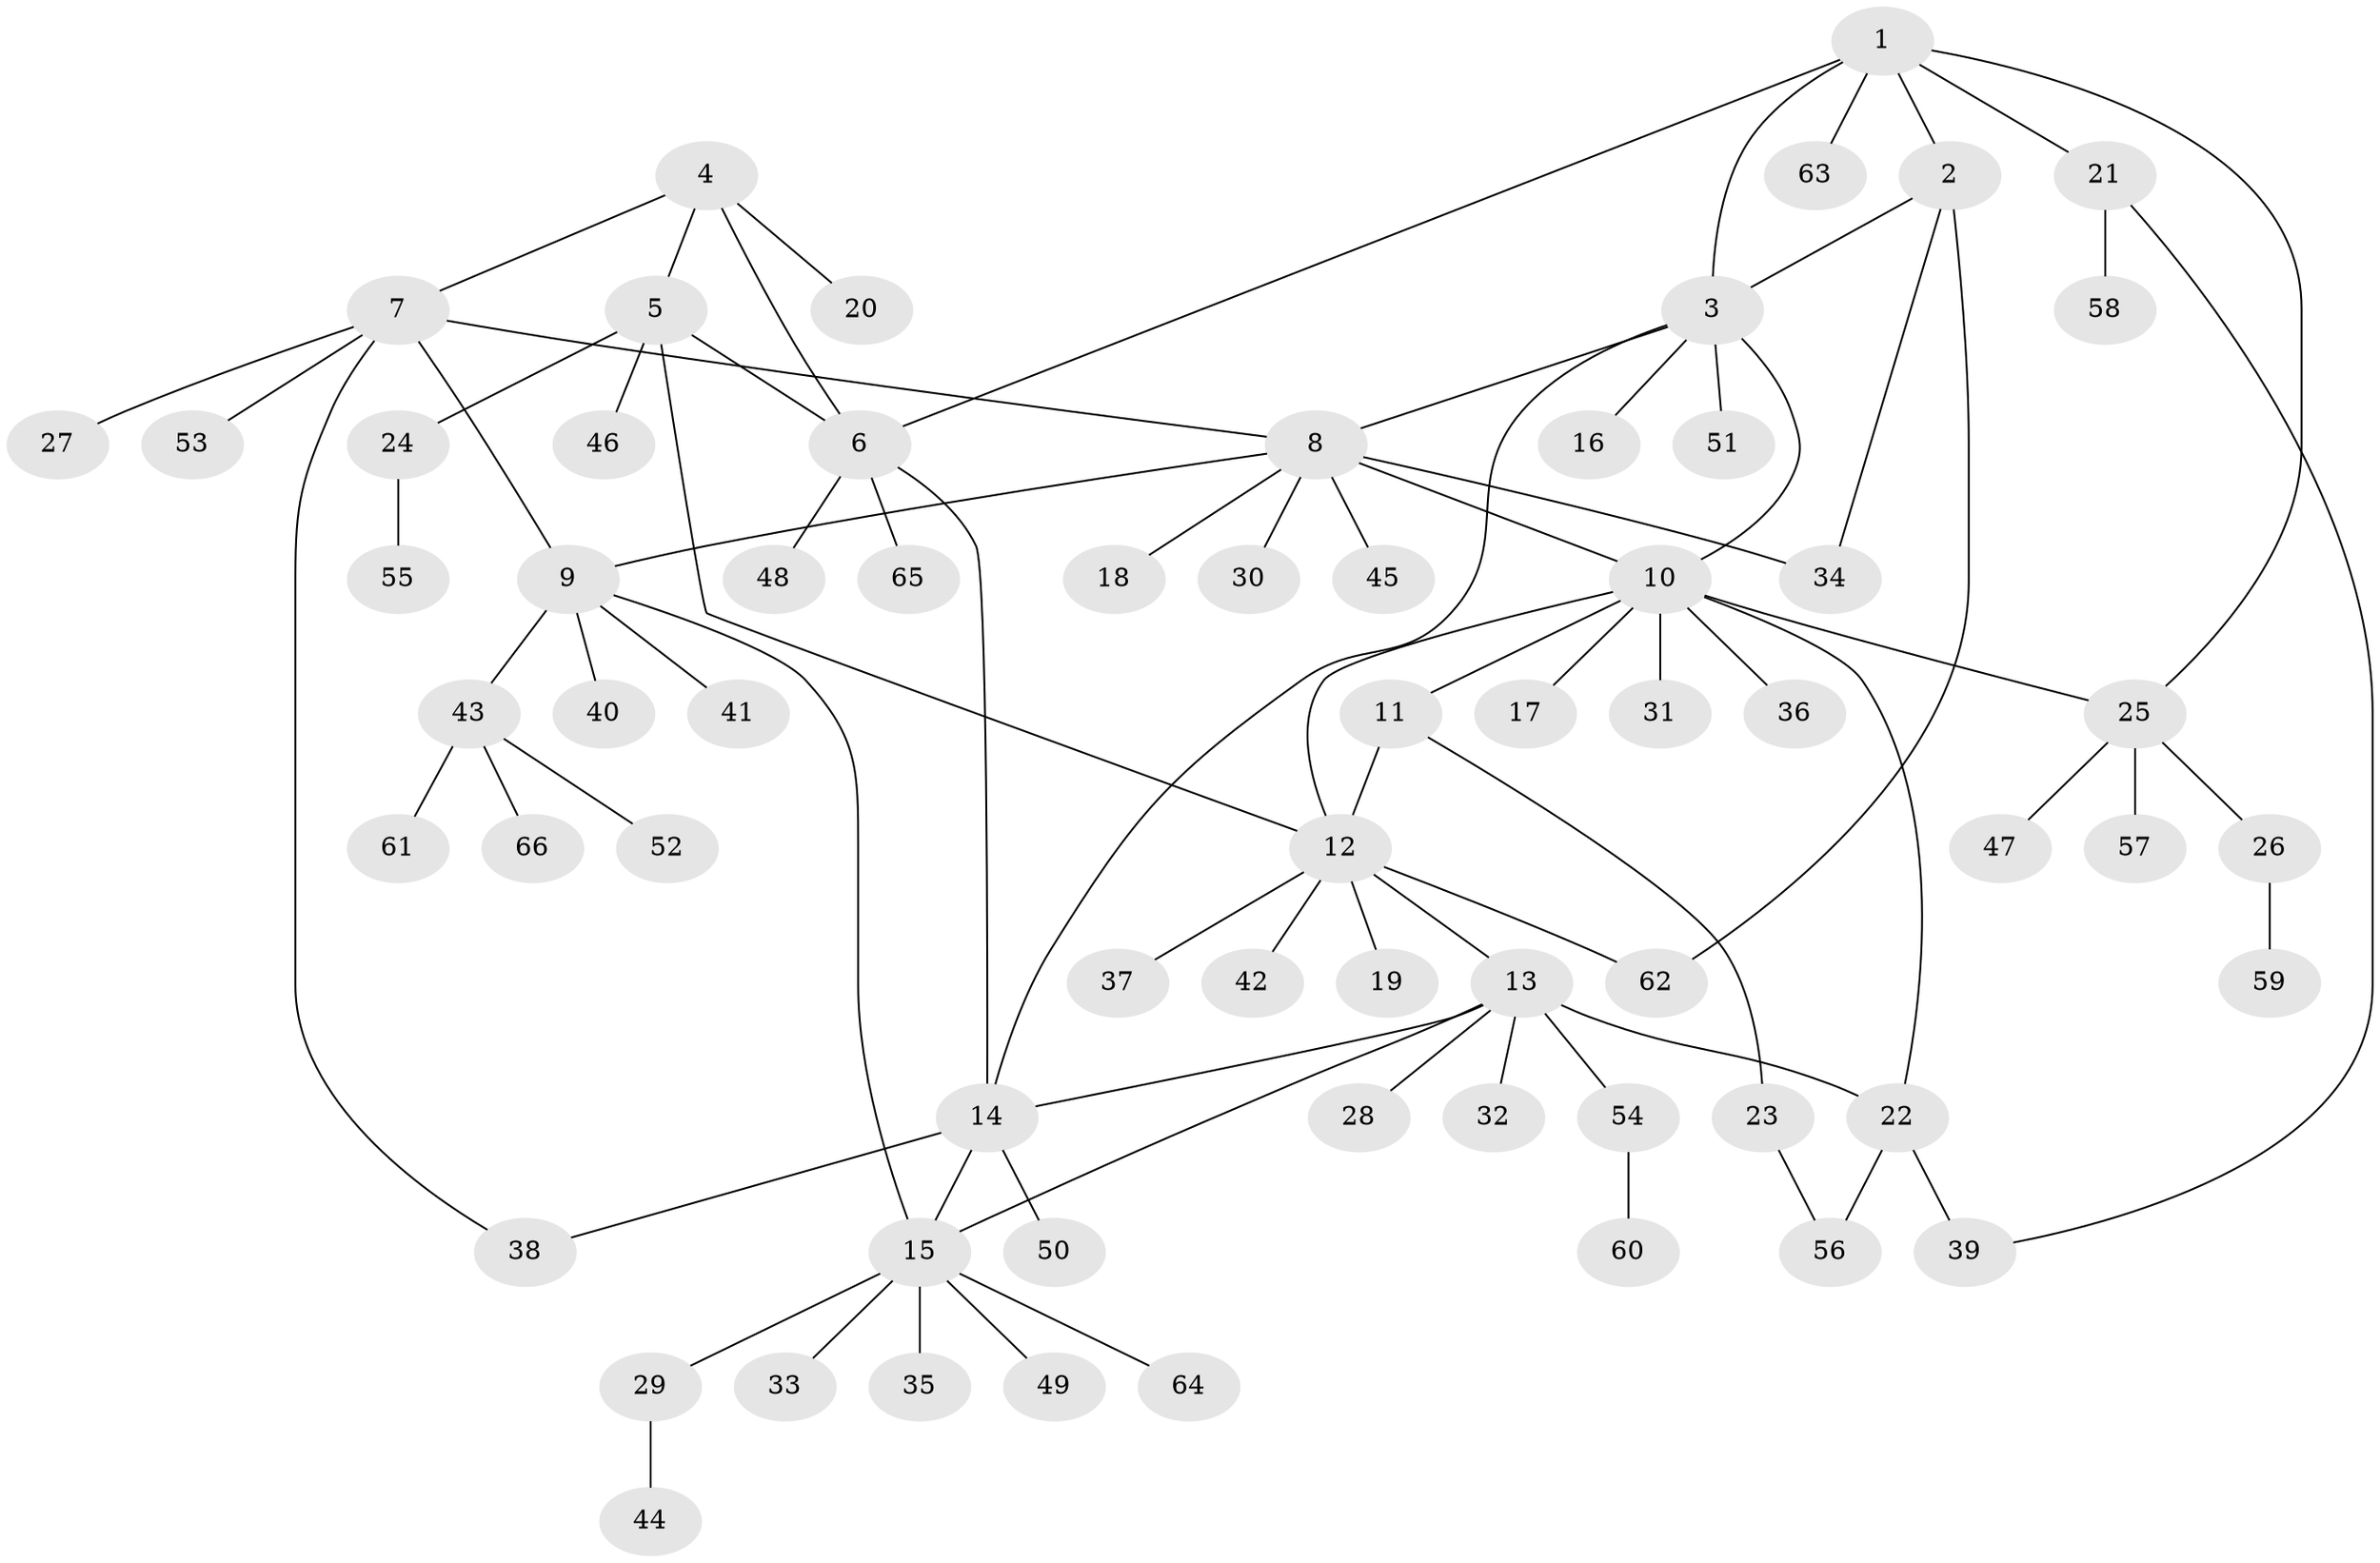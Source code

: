 // Generated by graph-tools (version 1.1) at 2025/37/03/09/25 02:37:40]
// undirected, 66 vertices, 83 edges
graph export_dot {
graph [start="1"]
  node [color=gray90,style=filled];
  1;
  2;
  3;
  4;
  5;
  6;
  7;
  8;
  9;
  10;
  11;
  12;
  13;
  14;
  15;
  16;
  17;
  18;
  19;
  20;
  21;
  22;
  23;
  24;
  25;
  26;
  27;
  28;
  29;
  30;
  31;
  32;
  33;
  34;
  35;
  36;
  37;
  38;
  39;
  40;
  41;
  42;
  43;
  44;
  45;
  46;
  47;
  48;
  49;
  50;
  51;
  52;
  53;
  54;
  55;
  56;
  57;
  58;
  59;
  60;
  61;
  62;
  63;
  64;
  65;
  66;
  1 -- 2;
  1 -- 3;
  1 -- 6;
  1 -- 21;
  1 -- 25;
  1 -- 63;
  2 -- 3;
  2 -- 34;
  2 -- 62;
  3 -- 8;
  3 -- 10;
  3 -- 14;
  3 -- 16;
  3 -- 51;
  4 -- 5;
  4 -- 6;
  4 -- 7;
  4 -- 20;
  5 -- 6;
  5 -- 12;
  5 -- 24;
  5 -- 46;
  6 -- 14;
  6 -- 48;
  6 -- 65;
  7 -- 8;
  7 -- 9;
  7 -- 27;
  7 -- 38;
  7 -- 53;
  8 -- 9;
  8 -- 10;
  8 -- 18;
  8 -- 30;
  8 -- 34;
  8 -- 45;
  9 -- 15;
  9 -- 40;
  9 -- 41;
  9 -- 43;
  10 -- 11;
  10 -- 12;
  10 -- 17;
  10 -- 22;
  10 -- 25;
  10 -- 31;
  10 -- 36;
  11 -- 12;
  11 -- 23;
  12 -- 13;
  12 -- 19;
  12 -- 37;
  12 -- 42;
  12 -- 62;
  13 -- 14;
  13 -- 15;
  13 -- 22;
  13 -- 28;
  13 -- 32;
  13 -- 54;
  14 -- 15;
  14 -- 38;
  14 -- 50;
  15 -- 29;
  15 -- 33;
  15 -- 35;
  15 -- 49;
  15 -- 64;
  21 -- 39;
  21 -- 58;
  22 -- 39;
  22 -- 56;
  23 -- 56;
  24 -- 55;
  25 -- 26;
  25 -- 47;
  25 -- 57;
  26 -- 59;
  29 -- 44;
  43 -- 52;
  43 -- 61;
  43 -- 66;
  54 -- 60;
}
